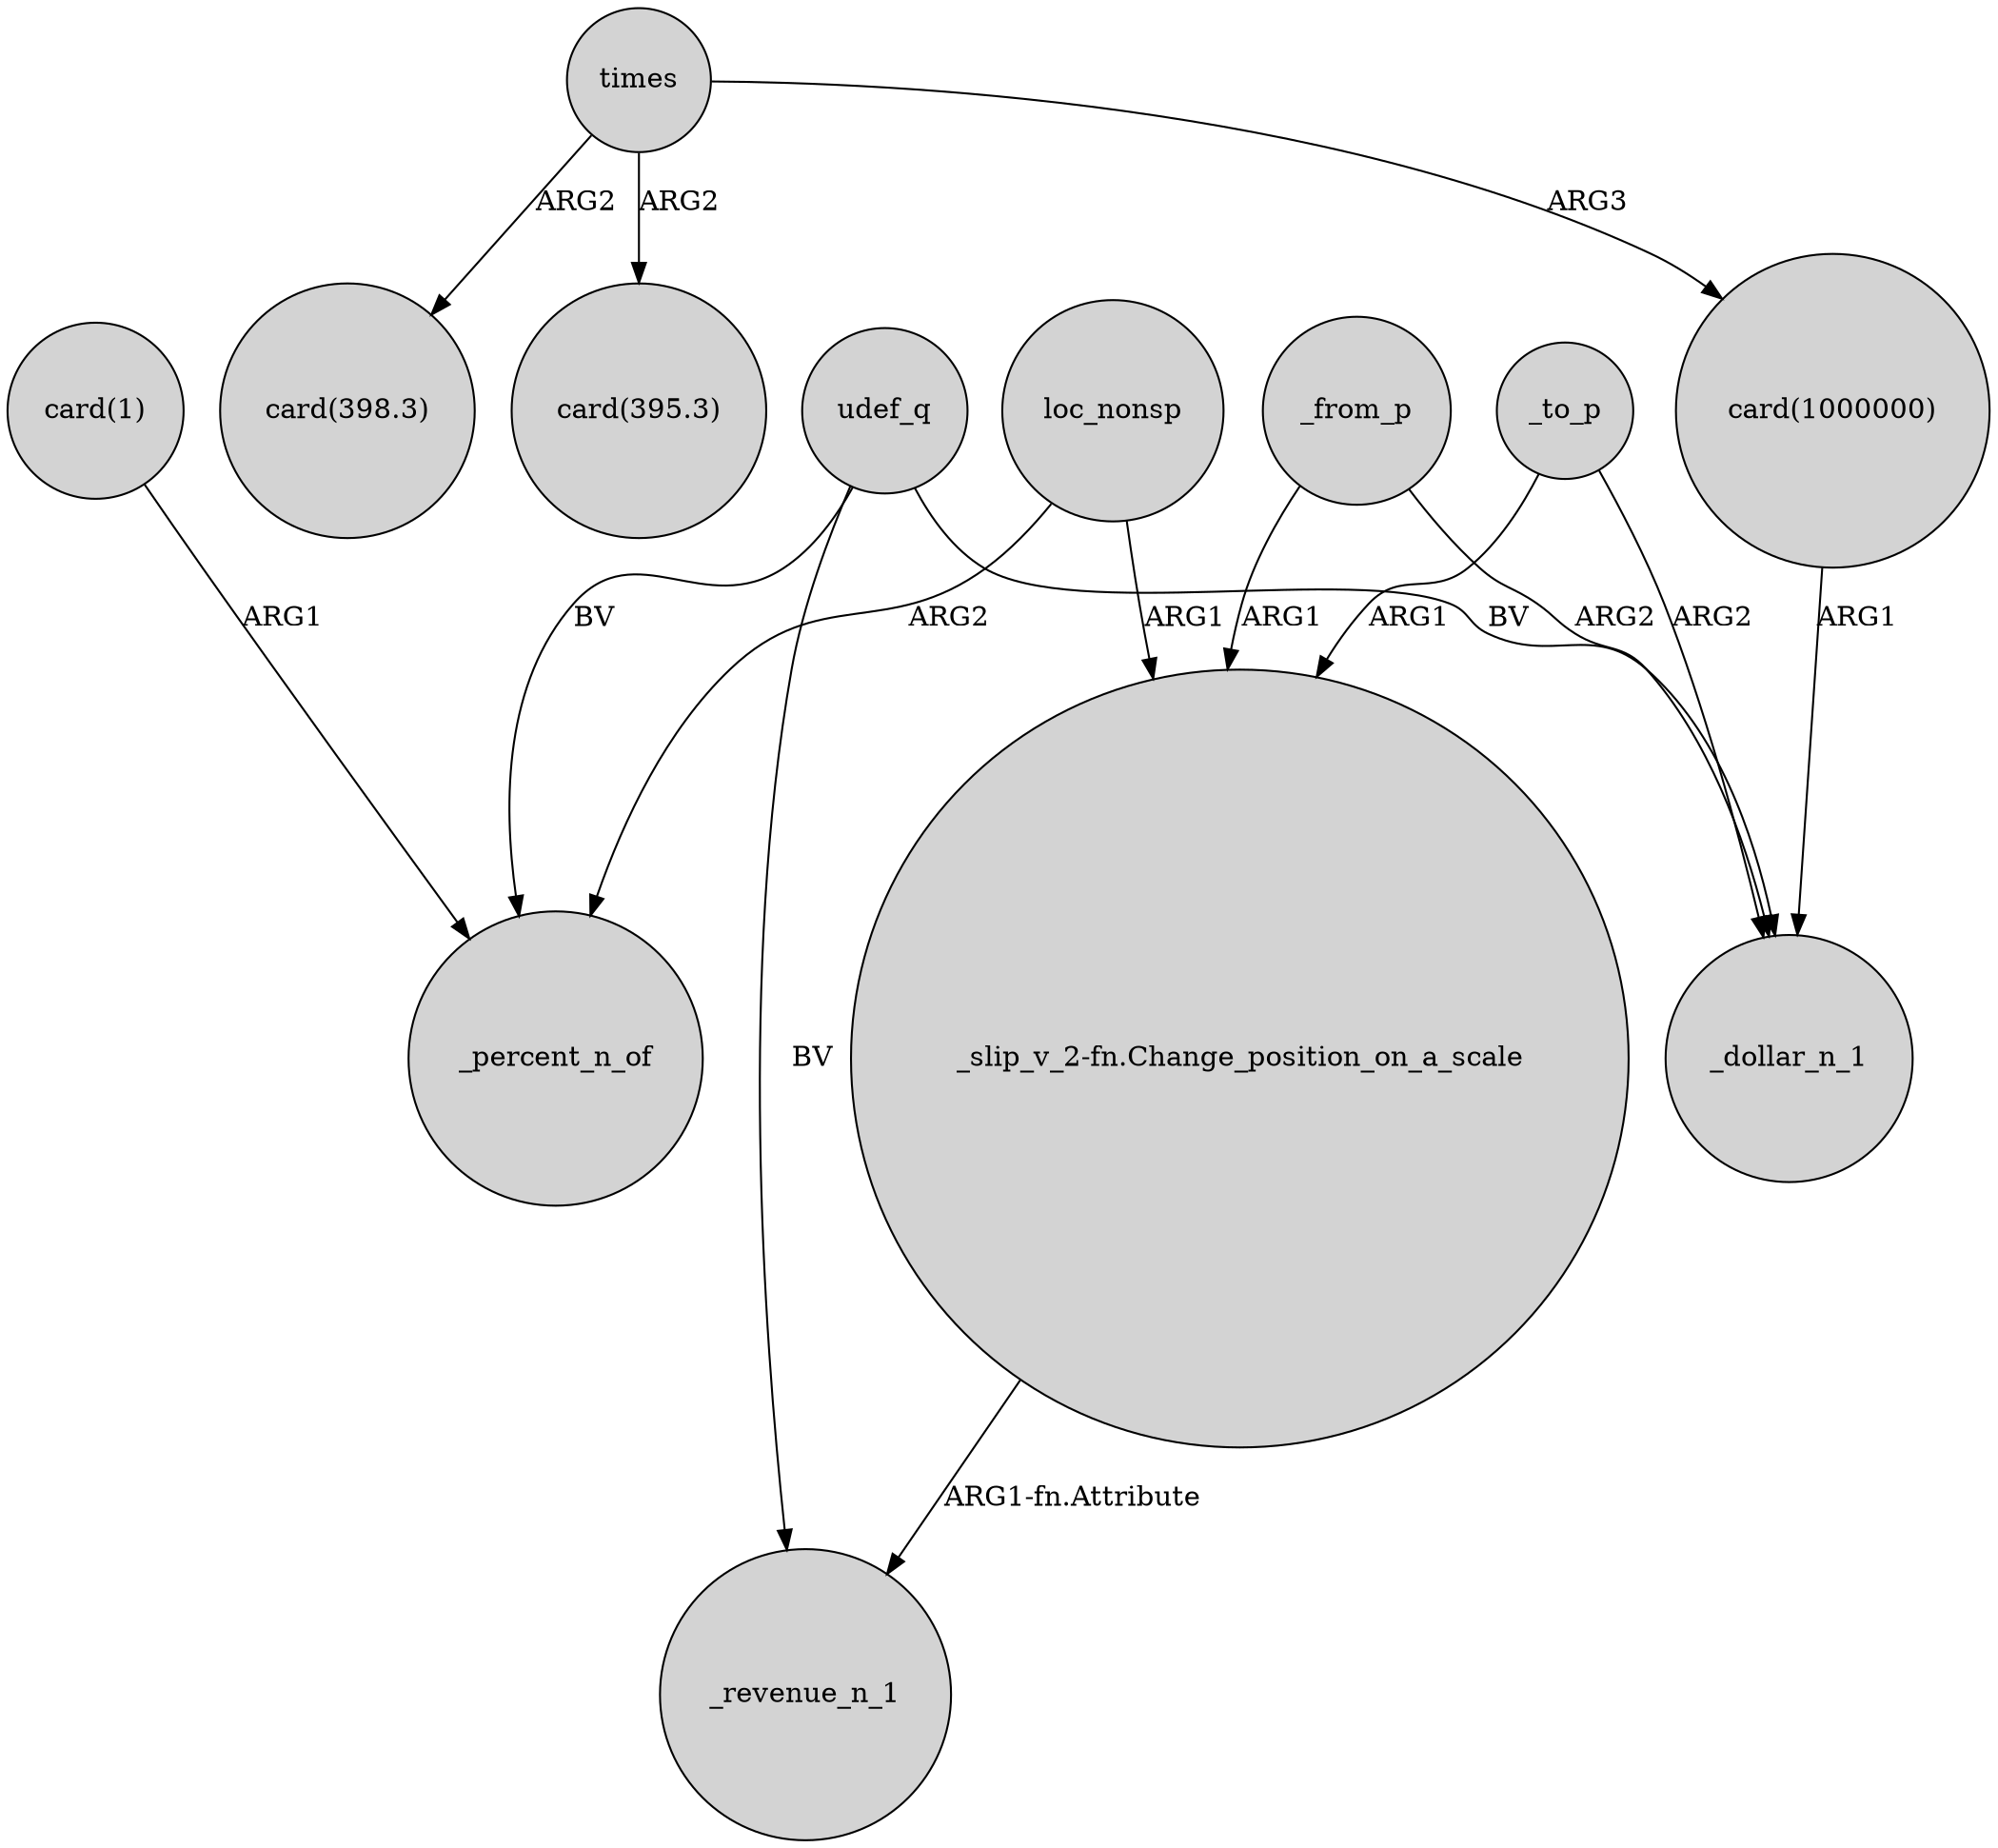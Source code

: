 digraph {
	node [shape=circle style=filled]
	times -> "card(1000000)" [label=ARG3]
	times -> "card(398.3)" [label=ARG2]
	udef_q -> _percent_n_of [label=BV]
	"card(1)" -> _percent_n_of [label=ARG1]
	times -> "card(395.3)" [label=ARG2]
	_to_p -> _dollar_n_1 [label=ARG2]
	udef_q -> _dollar_n_1 [label=BV]
	"card(1000000)" -> _dollar_n_1 [label=ARG1]
	udef_q -> _revenue_n_1 [label=BV]
	_from_p -> "_slip_v_2-fn.Change_position_on_a_scale" [label=ARG1]
	"_slip_v_2-fn.Change_position_on_a_scale" -> _revenue_n_1 [label="ARG1-fn.Attribute"]
	loc_nonsp -> "_slip_v_2-fn.Change_position_on_a_scale" [label=ARG1]
	_from_p -> _dollar_n_1 [label=ARG2]
	_to_p -> "_slip_v_2-fn.Change_position_on_a_scale" [label=ARG1]
	loc_nonsp -> _percent_n_of [label=ARG2]
}
